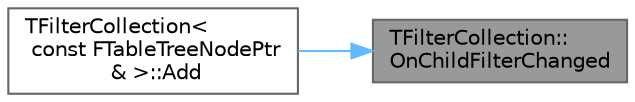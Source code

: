 digraph "TFilterCollection::OnChildFilterChanged"
{
 // INTERACTIVE_SVG=YES
 // LATEX_PDF_SIZE
  bgcolor="transparent";
  edge [fontname=Helvetica,fontsize=10,labelfontname=Helvetica,labelfontsize=10];
  node [fontname=Helvetica,fontsize=10,shape=box,height=0.2,width=0.4];
  rankdir="RL";
  Node1 [id="Node000001",label="TFilterCollection::\lOnChildFilterChanged",height=0.2,width=0.4,color="gray40", fillcolor="grey60", style="filled", fontcolor="black",tooltip="Called when a child Filter restrictions change and broadcasts the FilterChanged delegate for the coll..."];
  Node1 -> Node2 [id="edge1_Node000001_Node000002",dir="back",color="steelblue1",style="solid",tooltip=" "];
  Node2 [id="Node000002",label="TFilterCollection\<\l const FTableTreeNodePtr\l & \>::Add",height=0.2,width=0.4,color="grey40", fillcolor="white", style="filled",URL="$dc/da4/classTFilterCollection.html#afcca92b4b69bf4f2fe956bd836986449",tooltip=" "];
}
